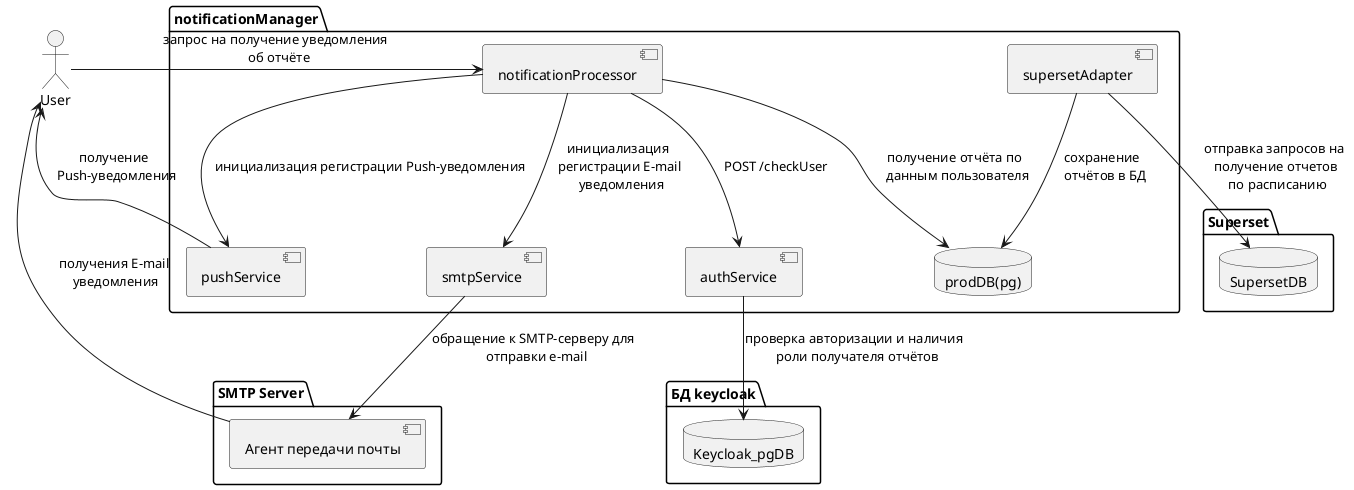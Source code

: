 @startuml deploy
'Описываем БД keycloak (pg), которая будет использоваться как источник авторизации
package "БД keycloak" {
database "Keycloak_pgDB" as keycloackAuth
}
'Описываем пространство сервиса уведомлений notificationManager
package "notificationManager" {
database "prodDB(pg)" as prodDB
component "pushService" as Push
component "supersetAdapter" as adapter
component "notificationProcessor" as mainProcessor
component "smtpService" as smtpService
component "authService" as auth
}
'Описываем базу данных целевой системы Superset
package "Superset" {
database "SupersetDB"
}
'Описываем SMTP сервер для обмена E-mail уведомлениями
package "SMTP Server" {
component "Агент передачи почты" as smtpAgent
}
'описываем основное взаимодействие
actor User as ourUser
ourUser --> mainProcessor : запрос на получение уведомления \n об отчёте
mainProcessor --> auth : POST /checkUser
auth --> keycloackAuth : проверка авторизации и наличия \n роли получателя отчётов
adapter --> "SupersetDB" : отправка запросов на \n получение отчетов \n по расписанию
adapter --> prodDB : сохранение \n отчётов в БД
mainProcessor --> prodDB : получение отчёта по \n данным пользователя
mainProcessor --> smtpService : инициализация \n регистрации E-mail \n уведомления
smtpService --> smtpAgent : обращение к SMTP-серверу для \n отправки e-mail
smtpAgent --> ourUser :получения E-mail\n уведомления
mainProcessor --> Push : инициализация регистрации Push-уведомления
Push -u-> ourUser : получение \n Push-уведомления
@enduml